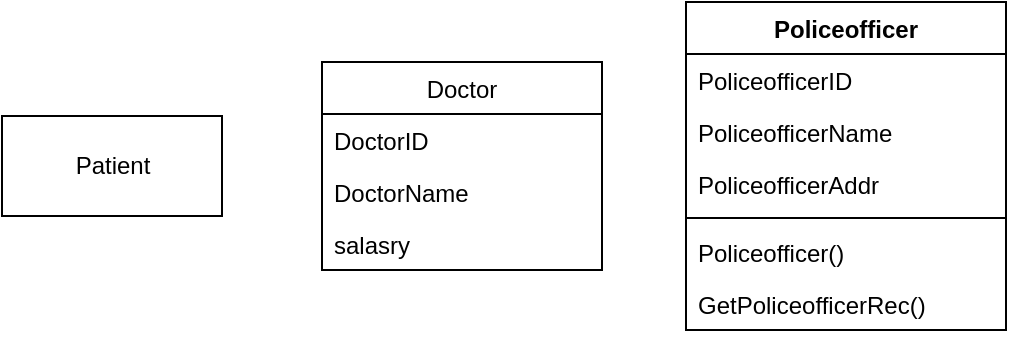 <mxfile>
    <diagram id="xenNwg3M72bbauZF8_PR" name="class diagram">
        <mxGraphModel dx="975" dy="632" grid="1" gridSize="10" guides="1" tooltips="1" connect="1" arrows="1" fold="1" page="1" pageScale="1" pageWidth="827" pageHeight="1169" math="0" shadow="0">
            <root>
                <mxCell id="0"/>
                <mxCell id="1" parent="0"/>
                <mxCell id="EoxH1q3QeCC86CampILG-1" value="Patient" style="html=1;" vertex="1" parent="1">
                    <mxGeometry x="40" y="257" width="110" height="50" as="geometry"/>
                </mxCell>
                <mxCell id="EoxH1q3QeCC86CampILG-2" value="Doctor" style="swimlane;fontStyle=0;childLayout=stackLayout;horizontal=1;startSize=26;fillColor=none;horizontalStack=0;resizeParent=1;resizeParentMax=0;resizeLast=0;collapsible=1;marginBottom=0;" vertex="1" parent="1">
                    <mxGeometry x="200" y="230" width="140" height="104" as="geometry"/>
                </mxCell>
                <mxCell id="EoxH1q3QeCC86CampILG-3" value="DoctorID" style="text;strokeColor=none;fillColor=none;align=left;verticalAlign=top;spacingLeft=4;spacingRight=4;overflow=hidden;rotatable=0;points=[[0,0.5],[1,0.5]];portConstraint=eastwest;" vertex="1" parent="EoxH1q3QeCC86CampILG-2">
                    <mxGeometry y="26" width="140" height="26" as="geometry"/>
                </mxCell>
                <mxCell id="EoxH1q3QeCC86CampILG-4" value="DoctorName" style="text;strokeColor=none;fillColor=none;align=left;verticalAlign=top;spacingLeft=4;spacingRight=4;overflow=hidden;rotatable=0;points=[[0,0.5],[1,0.5]];portConstraint=eastwest;" vertex="1" parent="EoxH1q3QeCC86CampILG-2">
                    <mxGeometry y="52" width="140" height="26" as="geometry"/>
                </mxCell>
                <mxCell id="EoxH1q3QeCC86CampILG-5" value="salasry" style="text;strokeColor=none;fillColor=none;align=left;verticalAlign=top;spacingLeft=4;spacingRight=4;overflow=hidden;rotatable=0;points=[[0,0.5],[1,0.5]];portConstraint=eastwest;" vertex="1" parent="EoxH1q3QeCC86CampILG-2">
                    <mxGeometry y="78" width="140" height="26" as="geometry"/>
                </mxCell>
                <mxCell id="EoxH1q3QeCC86CampILG-6" value="Policeofficer" style="swimlane;fontStyle=1;align=center;verticalAlign=top;childLayout=stackLayout;horizontal=1;startSize=26;horizontalStack=0;resizeParent=1;resizeParentMax=0;resizeLast=0;collapsible=1;marginBottom=0;" vertex="1" parent="1">
                    <mxGeometry x="382" y="200" width="160" height="164" as="geometry"/>
                </mxCell>
                <mxCell id="EoxH1q3QeCC86CampILG-10" value="PoliceofficerID" style="text;strokeColor=none;fillColor=none;align=left;verticalAlign=top;spacingLeft=4;spacingRight=4;overflow=hidden;rotatable=0;points=[[0,0.5],[1,0.5]];portConstraint=eastwest;" vertex="1" parent="EoxH1q3QeCC86CampILG-6">
                    <mxGeometry y="26" width="160" height="26" as="geometry"/>
                </mxCell>
                <mxCell id="EoxH1q3QeCC86CampILG-11" value="PoliceofficerName" style="text;strokeColor=none;fillColor=none;align=left;verticalAlign=top;spacingLeft=4;spacingRight=4;overflow=hidden;rotatable=0;points=[[0,0.5],[1,0.5]];portConstraint=eastwest;" vertex="1" parent="EoxH1q3QeCC86CampILG-6">
                    <mxGeometry y="52" width="160" height="26" as="geometry"/>
                </mxCell>
                <mxCell id="5GiDKDkIsNnatGSqelfq-1" value="PoliceofficerAddr" style="text;strokeColor=none;fillColor=none;align=left;verticalAlign=top;spacingLeft=4;spacingRight=4;overflow=hidden;rotatable=0;points=[[0,0.5],[1,0.5]];portConstraint=eastwest;" vertex="1" parent="EoxH1q3QeCC86CampILG-6">
                    <mxGeometry y="78" width="160" height="26" as="geometry"/>
                </mxCell>
                <mxCell id="EoxH1q3QeCC86CampILG-8" value="" style="line;strokeWidth=1;fillColor=none;align=left;verticalAlign=middle;spacingTop=-1;spacingLeft=3;spacingRight=3;rotatable=0;labelPosition=right;points=[];portConstraint=eastwest;strokeColor=inherit;" vertex="1" parent="EoxH1q3QeCC86CampILG-6">
                    <mxGeometry y="104" width="160" height="8" as="geometry"/>
                </mxCell>
                <mxCell id="EoxH1q3QeCC86CampILG-9" value="Policeofficer()" style="text;strokeColor=none;fillColor=none;align=left;verticalAlign=top;spacingLeft=4;spacingRight=4;overflow=hidden;rotatable=0;points=[[0,0.5],[1,0.5]];portConstraint=eastwest;" vertex="1" parent="EoxH1q3QeCC86CampILG-6">
                    <mxGeometry y="112" width="160" height="26" as="geometry"/>
                </mxCell>
                <mxCell id="EoxH1q3QeCC86CampILG-12" value="GetPoliceofficerRec()" style="text;strokeColor=none;fillColor=none;align=left;verticalAlign=top;spacingLeft=4;spacingRight=4;overflow=hidden;rotatable=0;points=[[0,0.5],[1,0.5]];portConstraint=eastwest;" vertex="1" parent="EoxH1q3QeCC86CampILG-6">
                    <mxGeometry y="138" width="160" height="26" as="geometry"/>
                </mxCell>
            </root>
        </mxGraphModel>
    </diagram>
    <diagram id="42_JA97iBddI1AWJHv9k" name="elationship diagram">
        <mxGraphModel dx="975" dy="632" grid="1" gridSize="10" guides="1" tooltips="1" connect="1" arrows="1" fold="1" page="1" pageScale="1" pageWidth="827" pageHeight="1169" math="0" shadow="0">
            <root>
                <mxCell id="0"/>
                <mxCell id="1" parent="0"/>
                <mxCell id="N6lBhgtLrG2i4OlbOwBJ-1" value="teacher" style="html=1;fillColor=none;" vertex="1" parent="1">
                    <mxGeometry x="80" y="250" width="110" height="50" as="geometry"/>
                </mxCell>
                <mxCell id="N6lBhgtLrG2i4OlbOwBJ-2" value="student" style="html=1;fillColor=none;" vertex="1" parent="1">
                    <mxGeometry x="320" y="250" width="110" height="50" as="geometry"/>
                </mxCell>
                <mxCell id="N6lBhgtLrG2i4OlbOwBJ-6" value="teaceh" style="text;align=center;fontStyle=1;verticalAlign=middle;spacingLeft=3;spacingRight=3;strokeColor=none;rotatable=0;points=[[0,0.5],[1,0.5]];portConstraint=eastwest;" vertex="1" parent="1">
                    <mxGeometry x="215" y="245" width="80" height="26" as="geometry"/>
                </mxCell>
                <mxCell id="N6lBhgtLrG2i4OlbOwBJ-7" value="" style="triangle;whiteSpace=wrap;html=1;rotation=105;fillColor=#0050ef;fontColor=#ffffff;strokeColor=#001DBC;" vertex="1" parent="1">
                    <mxGeometry x="270" y="240" width="34.36" height="30" as="geometry"/>
                </mxCell>
                <mxCell id="K0SiPHby5LBgVODoX6dD-1" value="" style="endArrow=classic;html=1;entryX=0;entryY=0.5;entryDx=0;entryDy=0;" edge="1" parent="1" target="N6lBhgtLrG2i4OlbOwBJ-2">
                    <mxGeometry width="50" height="50" relative="1" as="geometry">
                        <mxPoint x="190" y="274.5" as="sourcePoint"/>
                        <mxPoint x="290" y="274.5" as="targetPoint"/>
                    </mxGeometry>
                </mxCell>
            </root>
        </mxGraphModel>
    </diagram>
</mxfile>